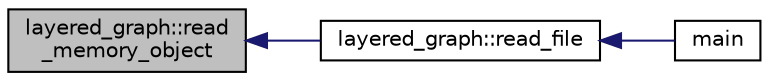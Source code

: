 digraph "layered_graph::read_memory_object"
{
  edge [fontname="Helvetica",fontsize="10",labelfontname="Helvetica",labelfontsize="10"];
  node [fontname="Helvetica",fontsize="10",shape=record];
  rankdir="LR";
  Node543 [label="layered_graph::read\l_memory_object",height=0.2,width=0.4,color="black", fillcolor="grey75", style="filled", fontcolor="black"];
  Node543 -> Node544 [dir="back",color="midnightblue",fontsize="10",style="solid",fontname="Helvetica"];
  Node544 [label="layered_graph::read_file",height=0.2,width=0.4,color="black", fillcolor="white", style="filled",URL="$da/db1/classlayered__graph.html#af2283d8753e33e6567f707009537a8aa"];
  Node544 -> Node545 [dir="back",color="midnightblue",fontsize="10",style="solid",fontname="Helvetica"];
  Node545 [label="main",height=0.2,width=0.4,color="black", fillcolor="white", style="filled",URL="$da/d62/layered__graph__main_8_c.html#a217dbf8b442f20279ea00b898af96f52"];
}
